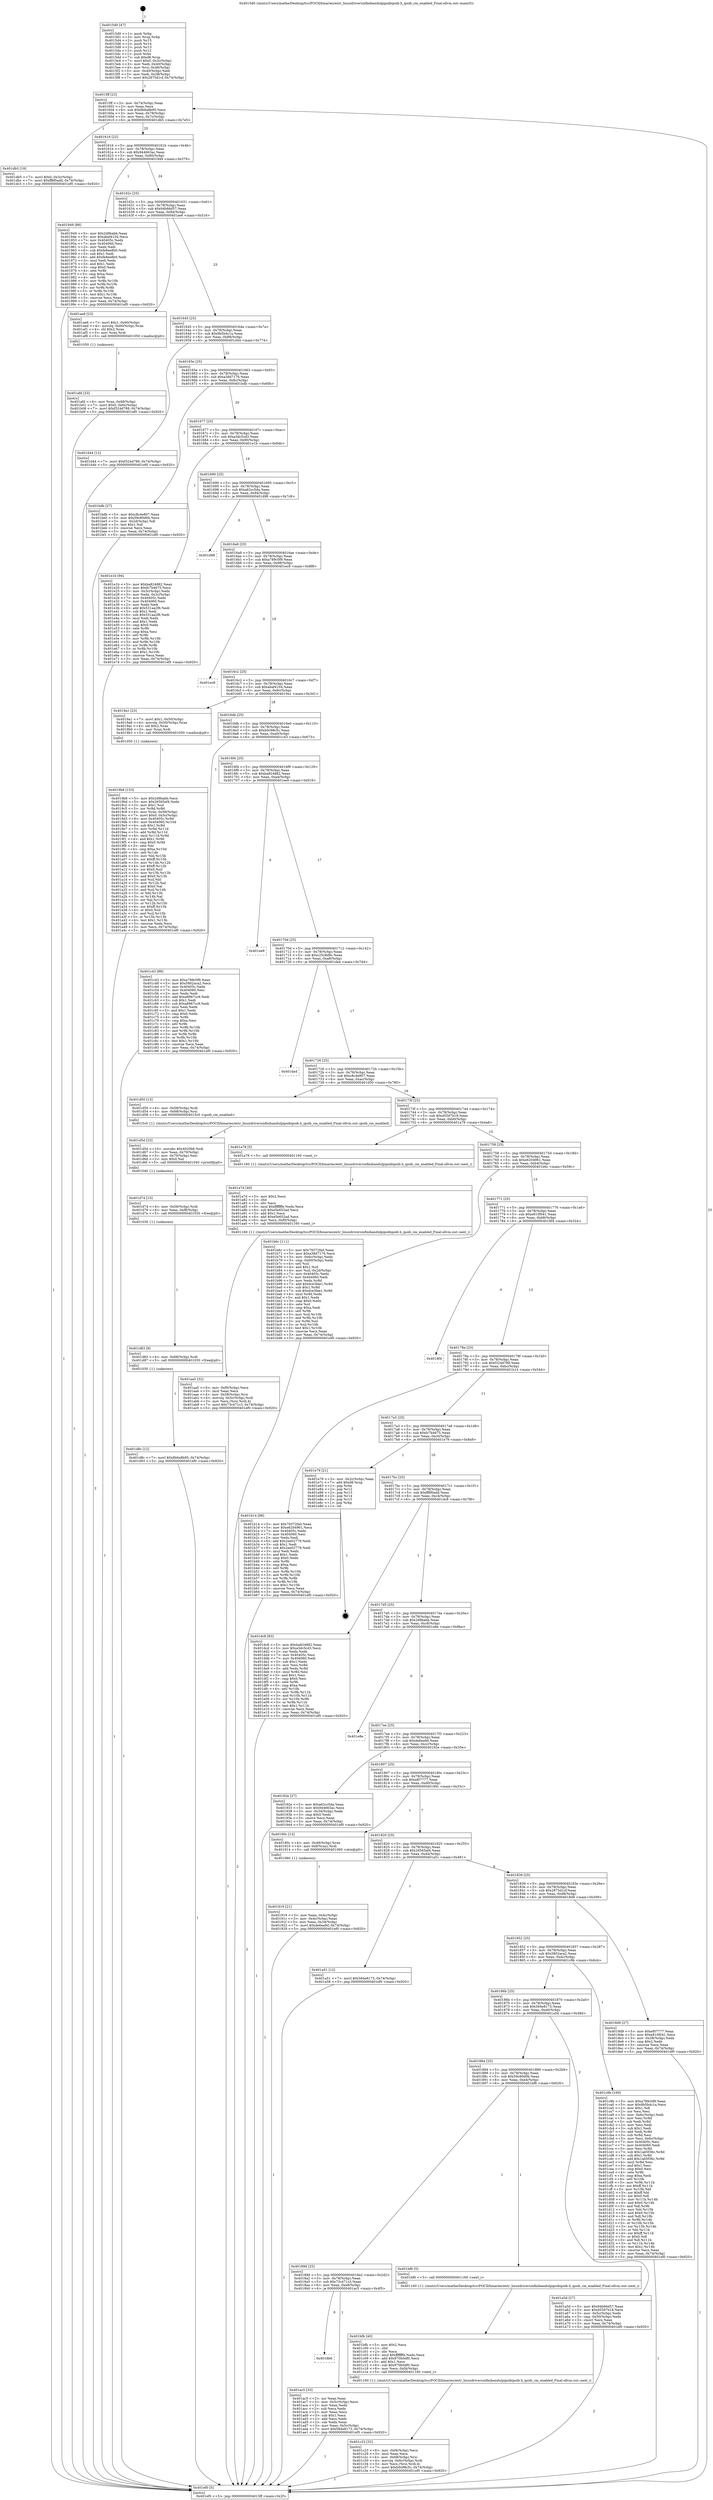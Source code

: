 digraph "0x4015d0" {
  label = "0x4015d0 (/mnt/c/Users/mathe/Desktop/tcc/POCII/binaries/extr_linuxdriversinfinibandulpipoibipoib.h_ipoib_cm_enabled_Final-ollvm.out::main(0))"
  labelloc = "t"
  node[shape=record]

  Entry [label="",width=0.3,height=0.3,shape=circle,fillcolor=black,style=filled]
  "0x4015ff" [label="{
     0x4015ff [23]\l
     | [instrs]\l
     &nbsp;&nbsp;0x4015ff \<+3\>: mov -0x74(%rbp),%eax\l
     &nbsp;&nbsp;0x401602 \<+2\>: mov %eax,%ecx\l
     &nbsp;&nbsp;0x401604 \<+6\>: sub $0x8b6a8b95,%ecx\l
     &nbsp;&nbsp;0x40160a \<+3\>: mov %eax,-0x78(%rbp)\l
     &nbsp;&nbsp;0x40160d \<+3\>: mov %ecx,-0x7c(%rbp)\l
     &nbsp;&nbsp;0x401610 \<+6\>: je 0000000000401db5 \<main+0x7e5\>\l
  }"]
  "0x401db5" [label="{
     0x401db5 [19]\l
     | [instrs]\l
     &nbsp;&nbsp;0x401db5 \<+7\>: movl $0x0,-0x3c(%rbp)\l
     &nbsp;&nbsp;0x401dbc \<+7\>: movl $0xff8f0add,-0x74(%rbp)\l
     &nbsp;&nbsp;0x401dc3 \<+5\>: jmp 0000000000401ef0 \<main+0x920\>\l
  }"]
  "0x401616" [label="{
     0x401616 [22]\l
     | [instrs]\l
     &nbsp;&nbsp;0x401616 \<+5\>: jmp 000000000040161b \<main+0x4b\>\l
     &nbsp;&nbsp;0x40161b \<+3\>: mov -0x78(%rbp),%eax\l
     &nbsp;&nbsp;0x40161e \<+5\>: sub $0x944663ac,%eax\l
     &nbsp;&nbsp;0x401623 \<+3\>: mov %eax,-0x80(%rbp)\l
     &nbsp;&nbsp;0x401626 \<+6\>: je 0000000000401949 \<main+0x379\>\l
  }"]
  Exit [label="",width=0.3,height=0.3,shape=circle,fillcolor=black,style=filled,peripheries=2]
  "0x401949" [label="{
     0x401949 [88]\l
     | [instrs]\l
     &nbsp;&nbsp;0x401949 \<+5\>: mov $0x2d9babb,%eax\l
     &nbsp;&nbsp;0x40194e \<+5\>: mov $0xabaf4104,%ecx\l
     &nbsp;&nbsp;0x401953 \<+7\>: mov 0x40405c,%edx\l
     &nbsp;&nbsp;0x40195a \<+7\>: mov 0x404060,%esi\l
     &nbsp;&nbsp;0x401961 \<+2\>: mov %edx,%edi\l
     &nbsp;&nbsp;0x401963 \<+6\>: sub $0xfe8ee8b0,%edi\l
     &nbsp;&nbsp;0x401969 \<+3\>: sub $0x1,%edi\l
     &nbsp;&nbsp;0x40196c \<+6\>: add $0xfe8ee8b0,%edi\l
     &nbsp;&nbsp;0x401972 \<+3\>: imul %edi,%edx\l
     &nbsp;&nbsp;0x401975 \<+3\>: and $0x1,%edx\l
     &nbsp;&nbsp;0x401978 \<+3\>: cmp $0x0,%edx\l
     &nbsp;&nbsp;0x40197b \<+4\>: sete %r8b\l
     &nbsp;&nbsp;0x40197f \<+3\>: cmp $0xa,%esi\l
     &nbsp;&nbsp;0x401982 \<+4\>: setl %r9b\l
     &nbsp;&nbsp;0x401986 \<+3\>: mov %r8b,%r10b\l
     &nbsp;&nbsp;0x401989 \<+3\>: and %r9b,%r10b\l
     &nbsp;&nbsp;0x40198c \<+3\>: xor %r9b,%r8b\l
     &nbsp;&nbsp;0x40198f \<+3\>: or %r8b,%r10b\l
     &nbsp;&nbsp;0x401992 \<+4\>: test $0x1,%r10b\l
     &nbsp;&nbsp;0x401996 \<+3\>: cmovne %ecx,%eax\l
     &nbsp;&nbsp;0x401999 \<+3\>: mov %eax,-0x74(%rbp)\l
     &nbsp;&nbsp;0x40199c \<+5\>: jmp 0000000000401ef0 \<main+0x920\>\l
  }"]
  "0x40162c" [label="{
     0x40162c [25]\l
     | [instrs]\l
     &nbsp;&nbsp;0x40162c \<+5\>: jmp 0000000000401631 \<main+0x61\>\l
     &nbsp;&nbsp;0x401631 \<+3\>: mov -0x78(%rbp),%eax\l
     &nbsp;&nbsp;0x401634 \<+5\>: sub $0x94b66d57,%eax\l
     &nbsp;&nbsp;0x401639 \<+6\>: mov %eax,-0x84(%rbp)\l
     &nbsp;&nbsp;0x40163f \<+6\>: je 0000000000401ae6 \<main+0x516\>\l
  }"]
  "0x401d8c" [label="{
     0x401d8c [12]\l
     | [instrs]\l
     &nbsp;&nbsp;0x401d8c \<+7\>: movl $0x8b6a8b95,-0x74(%rbp)\l
     &nbsp;&nbsp;0x401d93 \<+5\>: jmp 0000000000401ef0 \<main+0x920\>\l
  }"]
  "0x401ae6" [label="{
     0x401ae6 [23]\l
     | [instrs]\l
     &nbsp;&nbsp;0x401ae6 \<+7\>: movl $0x1,-0x60(%rbp)\l
     &nbsp;&nbsp;0x401aed \<+4\>: movslq -0x60(%rbp),%rax\l
     &nbsp;&nbsp;0x401af1 \<+4\>: shl $0x2,%rax\l
     &nbsp;&nbsp;0x401af5 \<+3\>: mov %rax,%rdi\l
     &nbsp;&nbsp;0x401af8 \<+5\>: call 0000000000401050 \<malloc@plt\>\l
     | [calls]\l
     &nbsp;&nbsp;0x401050 \{1\} (unknown)\l
  }"]
  "0x401645" [label="{
     0x401645 [25]\l
     | [instrs]\l
     &nbsp;&nbsp;0x401645 \<+5\>: jmp 000000000040164a \<main+0x7a\>\l
     &nbsp;&nbsp;0x40164a \<+3\>: mov -0x78(%rbp),%eax\l
     &nbsp;&nbsp;0x40164d \<+5\>: sub $0x9b5b4c1a,%eax\l
     &nbsp;&nbsp;0x401652 \<+6\>: mov %eax,-0x88(%rbp)\l
     &nbsp;&nbsp;0x401658 \<+6\>: je 0000000000401d44 \<main+0x774\>\l
  }"]
  "0x401d83" [label="{
     0x401d83 [9]\l
     | [instrs]\l
     &nbsp;&nbsp;0x401d83 \<+4\>: mov -0x68(%rbp),%rdi\l
     &nbsp;&nbsp;0x401d87 \<+5\>: call 0000000000401030 \<free@plt\>\l
     | [calls]\l
     &nbsp;&nbsp;0x401030 \{1\} (unknown)\l
  }"]
  "0x401d44" [label="{
     0x401d44 [12]\l
     | [instrs]\l
     &nbsp;&nbsp;0x401d44 \<+7\>: movl $0xf324d788,-0x74(%rbp)\l
     &nbsp;&nbsp;0x401d4b \<+5\>: jmp 0000000000401ef0 \<main+0x920\>\l
  }"]
  "0x40165e" [label="{
     0x40165e [25]\l
     | [instrs]\l
     &nbsp;&nbsp;0x40165e \<+5\>: jmp 0000000000401663 \<main+0x93\>\l
     &nbsp;&nbsp;0x401663 \<+3\>: mov -0x78(%rbp),%eax\l
     &nbsp;&nbsp;0x401666 \<+5\>: sub $0xa38d7176,%eax\l
     &nbsp;&nbsp;0x40166b \<+6\>: mov %eax,-0x8c(%rbp)\l
     &nbsp;&nbsp;0x401671 \<+6\>: je 0000000000401bdb \<main+0x60b\>\l
  }"]
  "0x401d74" [label="{
     0x401d74 [15]\l
     | [instrs]\l
     &nbsp;&nbsp;0x401d74 \<+4\>: mov -0x58(%rbp),%rdi\l
     &nbsp;&nbsp;0x401d78 \<+6\>: mov %eax,-0xf8(%rbp)\l
     &nbsp;&nbsp;0x401d7e \<+5\>: call 0000000000401030 \<free@plt\>\l
     | [calls]\l
     &nbsp;&nbsp;0x401030 \{1\} (unknown)\l
  }"]
  "0x401bdb" [label="{
     0x401bdb [27]\l
     | [instrs]\l
     &nbsp;&nbsp;0x401bdb \<+5\>: mov $0xc8c4e807,%eax\l
     &nbsp;&nbsp;0x401be0 \<+5\>: mov $0x59c80d0b,%ecx\l
     &nbsp;&nbsp;0x401be5 \<+3\>: mov -0x2d(%rbp),%dl\l
     &nbsp;&nbsp;0x401be8 \<+3\>: test $0x1,%dl\l
     &nbsp;&nbsp;0x401beb \<+3\>: cmovne %ecx,%eax\l
     &nbsp;&nbsp;0x401bee \<+3\>: mov %eax,-0x74(%rbp)\l
     &nbsp;&nbsp;0x401bf1 \<+5\>: jmp 0000000000401ef0 \<main+0x920\>\l
  }"]
  "0x401677" [label="{
     0x401677 [25]\l
     | [instrs]\l
     &nbsp;&nbsp;0x401677 \<+5\>: jmp 000000000040167c \<main+0xac\>\l
     &nbsp;&nbsp;0x40167c \<+3\>: mov -0x78(%rbp),%eax\l
     &nbsp;&nbsp;0x40167f \<+5\>: sub $0xa3dc5cd3,%eax\l
     &nbsp;&nbsp;0x401684 \<+6\>: mov %eax,-0x90(%rbp)\l
     &nbsp;&nbsp;0x40168a \<+6\>: je 0000000000401e1b \<main+0x84b\>\l
  }"]
  "0x401d5d" [label="{
     0x401d5d [23]\l
     | [instrs]\l
     &nbsp;&nbsp;0x401d5d \<+10\>: movabs $0x4020b6,%rdi\l
     &nbsp;&nbsp;0x401d67 \<+3\>: mov %eax,-0x70(%rbp)\l
     &nbsp;&nbsp;0x401d6a \<+3\>: mov -0x70(%rbp),%esi\l
     &nbsp;&nbsp;0x401d6d \<+2\>: mov $0x0,%al\l
     &nbsp;&nbsp;0x401d6f \<+5\>: call 0000000000401040 \<printf@plt\>\l
     | [calls]\l
     &nbsp;&nbsp;0x401040 \{1\} (unknown)\l
  }"]
  "0x401e1b" [label="{
     0x401e1b [94]\l
     | [instrs]\l
     &nbsp;&nbsp;0x401e1b \<+5\>: mov $0xba824882,%eax\l
     &nbsp;&nbsp;0x401e20 \<+5\>: mov $0xfc7b4675,%ecx\l
     &nbsp;&nbsp;0x401e25 \<+3\>: mov -0x3c(%rbp),%edx\l
     &nbsp;&nbsp;0x401e28 \<+3\>: mov %edx,-0x2c(%rbp)\l
     &nbsp;&nbsp;0x401e2b \<+7\>: mov 0x40405c,%edx\l
     &nbsp;&nbsp;0x401e32 \<+7\>: mov 0x404060,%esi\l
     &nbsp;&nbsp;0x401e39 \<+2\>: mov %edx,%edi\l
     &nbsp;&nbsp;0x401e3b \<+6\>: add $0x531aa2f6,%edi\l
     &nbsp;&nbsp;0x401e41 \<+3\>: sub $0x1,%edi\l
     &nbsp;&nbsp;0x401e44 \<+6\>: sub $0x531aa2f6,%edi\l
     &nbsp;&nbsp;0x401e4a \<+3\>: imul %edi,%edx\l
     &nbsp;&nbsp;0x401e4d \<+3\>: and $0x1,%edx\l
     &nbsp;&nbsp;0x401e50 \<+3\>: cmp $0x0,%edx\l
     &nbsp;&nbsp;0x401e53 \<+4\>: sete %r8b\l
     &nbsp;&nbsp;0x401e57 \<+3\>: cmp $0xa,%esi\l
     &nbsp;&nbsp;0x401e5a \<+4\>: setl %r9b\l
     &nbsp;&nbsp;0x401e5e \<+3\>: mov %r8b,%r10b\l
     &nbsp;&nbsp;0x401e61 \<+3\>: and %r9b,%r10b\l
     &nbsp;&nbsp;0x401e64 \<+3\>: xor %r9b,%r8b\l
     &nbsp;&nbsp;0x401e67 \<+3\>: or %r8b,%r10b\l
     &nbsp;&nbsp;0x401e6a \<+4\>: test $0x1,%r10b\l
     &nbsp;&nbsp;0x401e6e \<+3\>: cmovne %ecx,%eax\l
     &nbsp;&nbsp;0x401e71 \<+3\>: mov %eax,-0x74(%rbp)\l
     &nbsp;&nbsp;0x401e74 \<+5\>: jmp 0000000000401ef0 \<main+0x920\>\l
  }"]
  "0x401690" [label="{
     0x401690 [25]\l
     | [instrs]\l
     &nbsp;&nbsp;0x401690 \<+5\>: jmp 0000000000401695 \<main+0xc5\>\l
     &nbsp;&nbsp;0x401695 \<+3\>: mov -0x78(%rbp),%eax\l
     &nbsp;&nbsp;0x401698 \<+5\>: sub $0xa62cc5da,%eax\l
     &nbsp;&nbsp;0x40169d \<+6\>: mov %eax,-0x94(%rbp)\l
     &nbsp;&nbsp;0x4016a3 \<+6\>: je 0000000000401d98 \<main+0x7c8\>\l
  }"]
  "0x401c23" [label="{
     0x401c23 [32]\l
     | [instrs]\l
     &nbsp;&nbsp;0x401c23 \<+6\>: mov -0xf4(%rbp),%ecx\l
     &nbsp;&nbsp;0x401c29 \<+3\>: imul %eax,%ecx\l
     &nbsp;&nbsp;0x401c2c \<+4\>: mov -0x68(%rbp),%rsi\l
     &nbsp;&nbsp;0x401c30 \<+4\>: movslq -0x6c(%rbp),%rdi\l
     &nbsp;&nbsp;0x401c34 \<+3\>: mov %ecx,(%rsi,%rdi,4)\l
     &nbsp;&nbsp;0x401c37 \<+7\>: movl $0xb0c98c5c,-0x74(%rbp)\l
     &nbsp;&nbsp;0x401c3e \<+5\>: jmp 0000000000401ef0 \<main+0x920\>\l
  }"]
  "0x401d98" [label="{
     0x401d98\l
  }", style=dashed]
  "0x4016a9" [label="{
     0x4016a9 [25]\l
     | [instrs]\l
     &nbsp;&nbsp;0x4016a9 \<+5\>: jmp 00000000004016ae \<main+0xde\>\l
     &nbsp;&nbsp;0x4016ae \<+3\>: mov -0x78(%rbp),%eax\l
     &nbsp;&nbsp;0x4016b1 \<+5\>: sub $0xa789c0f9,%eax\l
     &nbsp;&nbsp;0x4016b6 \<+6\>: mov %eax,-0x98(%rbp)\l
     &nbsp;&nbsp;0x4016bc \<+6\>: je 0000000000401ec8 \<main+0x8f8\>\l
  }"]
  "0x401bfb" [label="{
     0x401bfb [40]\l
     | [instrs]\l
     &nbsp;&nbsp;0x401bfb \<+5\>: mov $0x2,%ecx\l
     &nbsp;&nbsp;0x401c00 \<+1\>: cltd\l
     &nbsp;&nbsp;0x401c01 \<+2\>: idiv %ecx\l
     &nbsp;&nbsp;0x401c03 \<+6\>: imul $0xfffffffe,%edx,%ecx\l
     &nbsp;&nbsp;0x401c09 \<+6\>: add $0x970b0df0,%ecx\l
     &nbsp;&nbsp;0x401c0f \<+3\>: add $0x1,%ecx\l
     &nbsp;&nbsp;0x401c12 \<+6\>: sub $0x970b0df0,%ecx\l
     &nbsp;&nbsp;0x401c18 \<+6\>: mov %ecx,-0xf4(%rbp)\l
     &nbsp;&nbsp;0x401c1e \<+5\>: call 0000000000401160 \<next_i\>\l
     | [calls]\l
     &nbsp;&nbsp;0x401160 \{1\} (/mnt/c/Users/mathe/Desktop/tcc/POCII/binaries/extr_linuxdriversinfinibandulpipoibipoib.h_ipoib_cm_enabled_Final-ollvm.out::next_i)\l
  }"]
  "0x401ec8" [label="{
     0x401ec8\l
  }", style=dashed]
  "0x4016c2" [label="{
     0x4016c2 [25]\l
     | [instrs]\l
     &nbsp;&nbsp;0x4016c2 \<+5\>: jmp 00000000004016c7 \<main+0xf7\>\l
     &nbsp;&nbsp;0x4016c7 \<+3\>: mov -0x78(%rbp),%eax\l
     &nbsp;&nbsp;0x4016ca \<+5\>: sub $0xabaf4104,%eax\l
     &nbsp;&nbsp;0x4016cf \<+6\>: mov %eax,-0x9c(%rbp)\l
     &nbsp;&nbsp;0x4016d5 \<+6\>: je 00000000004019a1 \<main+0x3d1\>\l
  }"]
  "0x401afd" [label="{
     0x401afd [23]\l
     | [instrs]\l
     &nbsp;&nbsp;0x401afd \<+4\>: mov %rax,-0x68(%rbp)\l
     &nbsp;&nbsp;0x401b01 \<+7\>: movl $0x0,-0x6c(%rbp)\l
     &nbsp;&nbsp;0x401b08 \<+7\>: movl $0xf324d788,-0x74(%rbp)\l
     &nbsp;&nbsp;0x401b0f \<+5\>: jmp 0000000000401ef0 \<main+0x920\>\l
  }"]
  "0x4019a1" [label="{
     0x4019a1 [23]\l
     | [instrs]\l
     &nbsp;&nbsp;0x4019a1 \<+7\>: movl $0x1,-0x50(%rbp)\l
     &nbsp;&nbsp;0x4019a8 \<+4\>: movslq -0x50(%rbp),%rax\l
     &nbsp;&nbsp;0x4019ac \<+4\>: shl $0x2,%rax\l
     &nbsp;&nbsp;0x4019b0 \<+3\>: mov %rax,%rdi\l
     &nbsp;&nbsp;0x4019b3 \<+5\>: call 0000000000401050 \<malloc@plt\>\l
     | [calls]\l
     &nbsp;&nbsp;0x401050 \{1\} (unknown)\l
  }"]
  "0x4016db" [label="{
     0x4016db [25]\l
     | [instrs]\l
     &nbsp;&nbsp;0x4016db \<+5\>: jmp 00000000004016e0 \<main+0x110\>\l
     &nbsp;&nbsp;0x4016e0 \<+3\>: mov -0x78(%rbp),%eax\l
     &nbsp;&nbsp;0x4016e3 \<+5\>: sub $0xb0c98c5c,%eax\l
     &nbsp;&nbsp;0x4016e8 \<+6\>: mov %eax,-0xa0(%rbp)\l
     &nbsp;&nbsp;0x4016ee \<+6\>: je 0000000000401c43 \<main+0x673\>\l
  }"]
  "0x4018b6" [label="{
     0x4018b6\l
  }", style=dashed]
  "0x401c43" [label="{
     0x401c43 [88]\l
     | [instrs]\l
     &nbsp;&nbsp;0x401c43 \<+5\>: mov $0xa789c0f9,%eax\l
     &nbsp;&nbsp;0x401c48 \<+5\>: mov $0x5802aca2,%ecx\l
     &nbsp;&nbsp;0x401c4d \<+7\>: mov 0x40405c,%edx\l
     &nbsp;&nbsp;0x401c54 \<+7\>: mov 0x404060,%esi\l
     &nbsp;&nbsp;0x401c5b \<+2\>: mov %edx,%edi\l
     &nbsp;&nbsp;0x401c5d \<+6\>: add $0xa8967cc9,%edi\l
     &nbsp;&nbsp;0x401c63 \<+3\>: sub $0x1,%edi\l
     &nbsp;&nbsp;0x401c66 \<+6\>: sub $0xa8967cc9,%edi\l
     &nbsp;&nbsp;0x401c6c \<+3\>: imul %edi,%edx\l
     &nbsp;&nbsp;0x401c6f \<+3\>: and $0x1,%edx\l
     &nbsp;&nbsp;0x401c72 \<+3\>: cmp $0x0,%edx\l
     &nbsp;&nbsp;0x401c75 \<+4\>: sete %r8b\l
     &nbsp;&nbsp;0x401c79 \<+3\>: cmp $0xa,%esi\l
     &nbsp;&nbsp;0x401c7c \<+4\>: setl %r9b\l
     &nbsp;&nbsp;0x401c80 \<+3\>: mov %r8b,%r10b\l
     &nbsp;&nbsp;0x401c83 \<+3\>: and %r9b,%r10b\l
     &nbsp;&nbsp;0x401c86 \<+3\>: xor %r9b,%r8b\l
     &nbsp;&nbsp;0x401c89 \<+3\>: or %r8b,%r10b\l
     &nbsp;&nbsp;0x401c8c \<+4\>: test $0x1,%r10b\l
     &nbsp;&nbsp;0x401c90 \<+3\>: cmovne %ecx,%eax\l
     &nbsp;&nbsp;0x401c93 \<+3\>: mov %eax,-0x74(%rbp)\l
     &nbsp;&nbsp;0x401c96 \<+5\>: jmp 0000000000401ef0 \<main+0x920\>\l
  }"]
  "0x4016f4" [label="{
     0x4016f4 [25]\l
     | [instrs]\l
     &nbsp;&nbsp;0x4016f4 \<+5\>: jmp 00000000004016f9 \<main+0x129\>\l
     &nbsp;&nbsp;0x4016f9 \<+3\>: mov -0x78(%rbp),%eax\l
     &nbsp;&nbsp;0x4016fc \<+5\>: sub $0xba824882,%eax\l
     &nbsp;&nbsp;0x401701 \<+6\>: mov %eax,-0xa4(%rbp)\l
     &nbsp;&nbsp;0x401707 \<+6\>: je 0000000000401ee9 \<main+0x919\>\l
  }"]
  "0x401ac5" [label="{
     0x401ac5 [33]\l
     | [instrs]\l
     &nbsp;&nbsp;0x401ac5 \<+2\>: xor %eax,%eax\l
     &nbsp;&nbsp;0x401ac7 \<+3\>: mov -0x5c(%rbp),%ecx\l
     &nbsp;&nbsp;0x401aca \<+2\>: mov %eax,%edx\l
     &nbsp;&nbsp;0x401acc \<+2\>: sub %ecx,%edx\l
     &nbsp;&nbsp;0x401ace \<+2\>: mov %eax,%ecx\l
     &nbsp;&nbsp;0x401ad0 \<+3\>: sub $0x1,%ecx\l
     &nbsp;&nbsp;0x401ad3 \<+2\>: add %ecx,%edx\l
     &nbsp;&nbsp;0x401ad5 \<+2\>: sub %edx,%eax\l
     &nbsp;&nbsp;0x401ad7 \<+3\>: mov %eax,-0x5c(%rbp)\l
     &nbsp;&nbsp;0x401ada \<+7\>: movl $0x584e8173,-0x74(%rbp)\l
     &nbsp;&nbsp;0x401ae1 \<+5\>: jmp 0000000000401ef0 \<main+0x920\>\l
  }"]
  "0x401ee9" [label="{
     0x401ee9\l
  }", style=dashed]
  "0x40170d" [label="{
     0x40170d [25]\l
     | [instrs]\l
     &nbsp;&nbsp;0x40170d \<+5\>: jmp 0000000000401712 \<main+0x142\>\l
     &nbsp;&nbsp;0x401712 \<+3\>: mov -0x78(%rbp),%eax\l
     &nbsp;&nbsp;0x401715 \<+5\>: sub $0xc25c8d9c,%eax\l
     &nbsp;&nbsp;0x40171a \<+6\>: mov %eax,-0xa8(%rbp)\l
     &nbsp;&nbsp;0x401720 \<+6\>: je 0000000000401da4 \<main+0x7d4\>\l
  }"]
  "0x40189d" [label="{
     0x40189d [25]\l
     | [instrs]\l
     &nbsp;&nbsp;0x40189d \<+5\>: jmp 00000000004018a2 \<main+0x2d2\>\l
     &nbsp;&nbsp;0x4018a2 \<+3\>: mov -0x78(%rbp),%eax\l
     &nbsp;&nbsp;0x4018a5 \<+5\>: sub $0x73c471c3,%eax\l
     &nbsp;&nbsp;0x4018aa \<+6\>: mov %eax,-0xe8(%rbp)\l
     &nbsp;&nbsp;0x4018b0 \<+6\>: je 0000000000401ac5 \<main+0x4f5\>\l
  }"]
  "0x401da4" [label="{
     0x401da4\l
  }", style=dashed]
  "0x401726" [label="{
     0x401726 [25]\l
     | [instrs]\l
     &nbsp;&nbsp;0x401726 \<+5\>: jmp 000000000040172b \<main+0x15b\>\l
     &nbsp;&nbsp;0x40172b \<+3\>: mov -0x78(%rbp),%eax\l
     &nbsp;&nbsp;0x40172e \<+5\>: sub $0xc8c4e807,%eax\l
     &nbsp;&nbsp;0x401733 \<+6\>: mov %eax,-0xac(%rbp)\l
     &nbsp;&nbsp;0x401739 \<+6\>: je 0000000000401d50 \<main+0x780\>\l
  }"]
  "0x401bf6" [label="{
     0x401bf6 [5]\l
     | [instrs]\l
     &nbsp;&nbsp;0x401bf6 \<+5\>: call 0000000000401160 \<next_i\>\l
     | [calls]\l
     &nbsp;&nbsp;0x401160 \{1\} (/mnt/c/Users/mathe/Desktop/tcc/POCII/binaries/extr_linuxdriversinfinibandulpipoibipoib.h_ipoib_cm_enabled_Final-ollvm.out::next_i)\l
  }"]
  "0x401d50" [label="{
     0x401d50 [13]\l
     | [instrs]\l
     &nbsp;&nbsp;0x401d50 \<+4\>: mov -0x58(%rbp),%rdi\l
     &nbsp;&nbsp;0x401d54 \<+4\>: mov -0x68(%rbp),%rsi\l
     &nbsp;&nbsp;0x401d58 \<+5\>: call 00000000004015c0 \<ipoib_cm_enabled\>\l
     | [calls]\l
     &nbsp;&nbsp;0x4015c0 \{1\} (/mnt/c/Users/mathe/Desktop/tcc/POCII/binaries/extr_linuxdriversinfinibandulpipoibipoib.h_ipoib_cm_enabled_Final-ollvm.out::ipoib_cm_enabled)\l
  }"]
  "0x40173f" [label="{
     0x40173f [25]\l
     | [instrs]\l
     &nbsp;&nbsp;0x40173f \<+5\>: jmp 0000000000401744 \<main+0x174\>\l
     &nbsp;&nbsp;0x401744 \<+3\>: mov -0x78(%rbp),%eax\l
     &nbsp;&nbsp;0x401747 \<+5\>: sub $0xd5597b18,%eax\l
     &nbsp;&nbsp;0x40174c \<+6\>: mov %eax,-0xb0(%rbp)\l
     &nbsp;&nbsp;0x401752 \<+6\>: je 0000000000401a78 \<main+0x4a8\>\l
  }"]
  "0x401aa5" [label="{
     0x401aa5 [32]\l
     | [instrs]\l
     &nbsp;&nbsp;0x401aa5 \<+6\>: mov -0xf0(%rbp),%ecx\l
     &nbsp;&nbsp;0x401aab \<+3\>: imul %eax,%ecx\l
     &nbsp;&nbsp;0x401aae \<+4\>: mov -0x58(%rbp),%rsi\l
     &nbsp;&nbsp;0x401ab2 \<+4\>: movslq -0x5c(%rbp),%rdi\l
     &nbsp;&nbsp;0x401ab6 \<+3\>: mov %ecx,(%rsi,%rdi,4)\l
     &nbsp;&nbsp;0x401ab9 \<+7\>: movl $0x73c471c3,-0x74(%rbp)\l
     &nbsp;&nbsp;0x401ac0 \<+5\>: jmp 0000000000401ef0 \<main+0x920\>\l
  }"]
  "0x401a78" [label="{
     0x401a78 [5]\l
     | [instrs]\l
     &nbsp;&nbsp;0x401a78 \<+5\>: call 0000000000401160 \<next_i\>\l
     | [calls]\l
     &nbsp;&nbsp;0x401160 \{1\} (/mnt/c/Users/mathe/Desktop/tcc/POCII/binaries/extr_linuxdriversinfinibandulpipoibipoib.h_ipoib_cm_enabled_Final-ollvm.out::next_i)\l
  }"]
  "0x401758" [label="{
     0x401758 [25]\l
     | [instrs]\l
     &nbsp;&nbsp;0x401758 \<+5\>: jmp 000000000040175d \<main+0x18d\>\l
     &nbsp;&nbsp;0x40175d \<+3\>: mov -0x78(%rbp),%eax\l
     &nbsp;&nbsp;0x401760 \<+5\>: sub $0xe6204961,%eax\l
     &nbsp;&nbsp;0x401765 \<+6\>: mov %eax,-0xb4(%rbp)\l
     &nbsp;&nbsp;0x40176b \<+6\>: je 0000000000401b6c \<main+0x59c\>\l
  }"]
  "0x401a7d" [label="{
     0x401a7d [40]\l
     | [instrs]\l
     &nbsp;&nbsp;0x401a7d \<+5\>: mov $0x2,%ecx\l
     &nbsp;&nbsp;0x401a82 \<+1\>: cltd\l
     &nbsp;&nbsp;0x401a83 \<+2\>: idiv %ecx\l
     &nbsp;&nbsp;0x401a85 \<+6\>: imul $0xfffffffe,%edx,%ecx\l
     &nbsp;&nbsp;0x401a8b \<+6\>: sub $0xe5e652ad,%ecx\l
     &nbsp;&nbsp;0x401a91 \<+3\>: add $0x1,%ecx\l
     &nbsp;&nbsp;0x401a94 \<+6\>: add $0xe5e652ad,%ecx\l
     &nbsp;&nbsp;0x401a9a \<+6\>: mov %ecx,-0xf0(%rbp)\l
     &nbsp;&nbsp;0x401aa0 \<+5\>: call 0000000000401160 \<next_i\>\l
     | [calls]\l
     &nbsp;&nbsp;0x401160 \{1\} (/mnt/c/Users/mathe/Desktop/tcc/POCII/binaries/extr_linuxdriversinfinibandulpipoibipoib.h_ipoib_cm_enabled_Final-ollvm.out::next_i)\l
  }"]
  "0x401b6c" [label="{
     0x401b6c [111]\l
     | [instrs]\l
     &nbsp;&nbsp;0x401b6c \<+5\>: mov $0x79372fa0,%eax\l
     &nbsp;&nbsp;0x401b71 \<+5\>: mov $0xa38d7176,%ecx\l
     &nbsp;&nbsp;0x401b76 \<+3\>: mov -0x6c(%rbp),%edx\l
     &nbsp;&nbsp;0x401b79 \<+3\>: cmp -0x60(%rbp),%edx\l
     &nbsp;&nbsp;0x401b7c \<+4\>: setl %sil\l
     &nbsp;&nbsp;0x401b80 \<+4\>: and $0x1,%sil\l
     &nbsp;&nbsp;0x401b84 \<+4\>: mov %sil,-0x2d(%rbp)\l
     &nbsp;&nbsp;0x401b88 \<+7\>: mov 0x40405c,%edx\l
     &nbsp;&nbsp;0x401b8f \<+7\>: mov 0x404060,%edi\l
     &nbsp;&nbsp;0x401b96 \<+3\>: mov %edx,%r8d\l
     &nbsp;&nbsp;0x401b99 \<+7\>: add $0xdce3fae1,%r8d\l
     &nbsp;&nbsp;0x401ba0 \<+4\>: sub $0x1,%r8d\l
     &nbsp;&nbsp;0x401ba4 \<+7\>: sub $0xdce3fae1,%r8d\l
     &nbsp;&nbsp;0x401bab \<+4\>: imul %r8d,%edx\l
     &nbsp;&nbsp;0x401baf \<+3\>: and $0x1,%edx\l
     &nbsp;&nbsp;0x401bb2 \<+3\>: cmp $0x0,%edx\l
     &nbsp;&nbsp;0x401bb5 \<+4\>: sete %sil\l
     &nbsp;&nbsp;0x401bb9 \<+3\>: cmp $0xa,%edi\l
     &nbsp;&nbsp;0x401bbc \<+4\>: setl %r9b\l
     &nbsp;&nbsp;0x401bc0 \<+3\>: mov %sil,%r10b\l
     &nbsp;&nbsp;0x401bc3 \<+3\>: and %r9b,%r10b\l
     &nbsp;&nbsp;0x401bc6 \<+3\>: xor %r9b,%sil\l
     &nbsp;&nbsp;0x401bc9 \<+3\>: or %sil,%r10b\l
     &nbsp;&nbsp;0x401bcc \<+4\>: test $0x1,%r10b\l
     &nbsp;&nbsp;0x401bd0 \<+3\>: cmovne %ecx,%eax\l
     &nbsp;&nbsp;0x401bd3 \<+3\>: mov %eax,-0x74(%rbp)\l
     &nbsp;&nbsp;0x401bd6 \<+5\>: jmp 0000000000401ef0 \<main+0x920\>\l
  }"]
  "0x401771" [label="{
     0x401771 [25]\l
     | [instrs]\l
     &nbsp;&nbsp;0x401771 \<+5\>: jmp 0000000000401776 \<main+0x1a6\>\l
     &nbsp;&nbsp;0x401776 \<+3\>: mov -0x78(%rbp),%eax\l
     &nbsp;&nbsp;0x401779 \<+5\>: sub $0xe810f041,%eax\l
     &nbsp;&nbsp;0x40177e \<+6\>: mov %eax,-0xb8(%rbp)\l
     &nbsp;&nbsp;0x401784 \<+6\>: je 00000000004018f4 \<main+0x324\>\l
  }"]
  "0x401884" [label="{
     0x401884 [25]\l
     | [instrs]\l
     &nbsp;&nbsp;0x401884 \<+5\>: jmp 0000000000401889 \<main+0x2b9\>\l
     &nbsp;&nbsp;0x401889 \<+3\>: mov -0x78(%rbp),%eax\l
     &nbsp;&nbsp;0x40188c \<+5\>: sub $0x59c80d0b,%eax\l
     &nbsp;&nbsp;0x401891 \<+6\>: mov %eax,-0xe4(%rbp)\l
     &nbsp;&nbsp;0x401897 \<+6\>: je 0000000000401bf6 \<main+0x626\>\l
  }"]
  "0x4018f4" [label="{
     0x4018f4\l
  }", style=dashed]
  "0x40178a" [label="{
     0x40178a [25]\l
     | [instrs]\l
     &nbsp;&nbsp;0x40178a \<+5\>: jmp 000000000040178f \<main+0x1bf\>\l
     &nbsp;&nbsp;0x40178f \<+3\>: mov -0x78(%rbp),%eax\l
     &nbsp;&nbsp;0x401792 \<+5\>: sub $0xf324d788,%eax\l
     &nbsp;&nbsp;0x401797 \<+6\>: mov %eax,-0xbc(%rbp)\l
     &nbsp;&nbsp;0x40179d \<+6\>: je 0000000000401b14 \<main+0x544\>\l
  }"]
  "0x401a5d" [label="{
     0x401a5d [27]\l
     | [instrs]\l
     &nbsp;&nbsp;0x401a5d \<+5\>: mov $0x94b66d57,%eax\l
     &nbsp;&nbsp;0x401a62 \<+5\>: mov $0xd5597b18,%ecx\l
     &nbsp;&nbsp;0x401a67 \<+3\>: mov -0x5c(%rbp),%edx\l
     &nbsp;&nbsp;0x401a6a \<+3\>: cmp -0x50(%rbp),%edx\l
     &nbsp;&nbsp;0x401a6d \<+3\>: cmovl %ecx,%eax\l
     &nbsp;&nbsp;0x401a70 \<+3\>: mov %eax,-0x74(%rbp)\l
     &nbsp;&nbsp;0x401a73 \<+5\>: jmp 0000000000401ef0 \<main+0x920\>\l
  }"]
  "0x401b14" [label="{
     0x401b14 [88]\l
     | [instrs]\l
     &nbsp;&nbsp;0x401b14 \<+5\>: mov $0x79372fa0,%eax\l
     &nbsp;&nbsp;0x401b19 \<+5\>: mov $0xe6204961,%ecx\l
     &nbsp;&nbsp;0x401b1e \<+7\>: mov 0x40405c,%edx\l
     &nbsp;&nbsp;0x401b25 \<+7\>: mov 0x404060,%esi\l
     &nbsp;&nbsp;0x401b2c \<+2\>: mov %edx,%edi\l
     &nbsp;&nbsp;0x401b2e \<+6\>: add $0x2ee02779,%edi\l
     &nbsp;&nbsp;0x401b34 \<+3\>: sub $0x1,%edi\l
     &nbsp;&nbsp;0x401b37 \<+6\>: sub $0x2ee02779,%edi\l
     &nbsp;&nbsp;0x401b3d \<+3\>: imul %edi,%edx\l
     &nbsp;&nbsp;0x401b40 \<+3\>: and $0x1,%edx\l
     &nbsp;&nbsp;0x401b43 \<+3\>: cmp $0x0,%edx\l
     &nbsp;&nbsp;0x401b46 \<+4\>: sete %r8b\l
     &nbsp;&nbsp;0x401b4a \<+3\>: cmp $0xa,%esi\l
     &nbsp;&nbsp;0x401b4d \<+4\>: setl %r9b\l
     &nbsp;&nbsp;0x401b51 \<+3\>: mov %r8b,%r10b\l
     &nbsp;&nbsp;0x401b54 \<+3\>: and %r9b,%r10b\l
     &nbsp;&nbsp;0x401b57 \<+3\>: xor %r9b,%r8b\l
     &nbsp;&nbsp;0x401b5a \<+3\>: or %r8b,%r10b\l
     &nbsp;&nbsp;0x401b5d \<+4\>: test $0x1,%r10b\l
     &nbsp;&nbsp;0x401b61 \<+3\>: cmovne %ecx,%eax\l
     &nbsp;&nbsp;0x401b64 \<+3\>: mov %eax,-0x74(%rbp)\l
     &nbsp;&nbsp;0x401b67 \<+5\>: jmp 0000000000401ef0 \<main+0x920\>\l
  }"]
  "0x4017a3" [label="{
     0x4017a3 [25]\l
     | [instrs]\l
     &nbsp;&nbsp;0x4017a3 \<+5\>: jmp 00000000004017a8 \<main+0x1d8\>\l
     &nbsp;&nbsp;0x4017a8 \<+3\>: mov -0x78(%rbp),%eax\l
     &nbsp;&nbsp;0x4017ab \<+5\>: sub $0xfc7b4675,%eax\l
     &nbsp;&nbsp;0x4017b0 \<+6\>: mov %eax,-0xc0(%rbp)\l
     &nbsp;&nbsp;0x4017b6 \<+6\>: je 0000000000401e79 \<main+0x8a9\>\l
  }"]
  "0x40186b" [label="{
     0x40186b [25]\l
     | [instrs]\l
     &nbsp;&nbsp;0x40186b \<+5\>: jmp 0000000000401870 \<main+0x2a0\>\l
     &nbsp;&nbsp;0x401870 \<+3\>: mov -0x78(%rbp),%eax\l
     &nbsp;&nbsp;0x401873 \<+5\>: sub $0x584e8173,%eax\l
     &nbsp;&nbsp;0x401878 \<+6\>: mov %eax,-0xe0(%rbp)\l
     &nbsp;&nbsp;0x40187e \<+6\>: je 0000000000401a5d \<main+0x48d\>\l
  }"]
  "0x401e79" [label="{
     0x401e79 [21]\l
     | [instrs]\l
     &nbsp;&nbsp;0x401e79 \<+3\>: mov -0x2c(%rbp),%eax\l
     &nbsp;&nbsp;0x401e7c \<+7\>: add $0xd8,%rsp\l
     &nbsp;&nbsp;0x401e83 \<+1\>: pop %rbx\l
     &nbsp;&nbsp;0x401e84 \<+2\>: pop %r12\l
     &nbsp;&nbsp;0x401e86 \<+2\>: pop %r13\l
     &nbsp;&nbsp;0x401e88 \<+2\>: pop %r14\l
     &nbsp;&nbsp;0x401e8a \<+2\>: pop %r15\l
     &nbsp;&nbsp;0x401e8c \<+1\>: pop %rbp\l
     &nbsp;&nbsp;0x401e8d \<+1\>: ret\l
  }"]
  "0x4017bc" [label="{
     0x4017bc [25]\l
     | [instrs]\l
     &nbsp;&nbsp;0x4017bc \<+5\>: jmp 00000000004017c1 \<main+0x1f1\>\l
     &nbsp;&nbsp;0x4017c1 \<+3\>: mov -0x78(%rbp),%eax\l
     &nbsp;&nbsp;0x4017c4 \<+5\>: sub $0xff8f0add,%eax\l
     &nbsp;&nbsp;0x4017c9 \<+6\>: mov %eax,-0xc4(%rbp)\l
     &nbsp;&nbsp;0x4017cf \<+6\>: je 0000000000401dc8 \<main+0x7f8\>\l
  }"]
  "0x401c9b" [label="{
     0x401c9b [169]\l
     | [instrs]\l
     &nbsp;&nbsp;0x401c9b \<+5\>: mov $0xa789c0f9,%eax\l
     &nbsp;&nbsp;0x401ca0 \<+5\>: mov $0x9b5b4c1a,%ecx\l
     &nbsp;&nbsp;0x401ca5 \<+2\>: mov $0x1,%dl\l
     &nbsp;&nbsp;0x401ca7 \<+2\>: xor %esi,%esi\l
     &nbsp;&nbsp;0x401ca9 \<+3\>: mov -0x6c(%rbp),%edi\l
     &nbsp;&nbsp;0x401cac \<+3\>: mov %esi,%r8d\l
     &nbsp;&nbsp;0x401caf \<+3\>: sub %edi,%r8d\l
     &nbsp;&nbsp;0x401cb2 \<+2\>: mov %esi,%edi\l
     &nbsp;&nbsp;0x401cb4 \<+3\>: sub $0x1,%edi\l
     &nbsp;&nbsp;0x401cb7 \<+3\>: add %edi,%r8d\l
     &nbsp;&nbsp;0x401cba \<+3\>: sub %r8d,%esi\l
     &nbsp;&nbsp;0x401cbd \<+3\>: mov %esi,-0x6c(%rbp)\l
     &nbsp;&nbsp;0x401cc0 \<+7\>: mov 0x40405c,%esi\l
     &nbsp;&nbsp;0x401cc7 \<+7\>: mov 0x404060,%edi\l
     &nbsp;&nbsp;0x401cce \<+3\>: mov %esi,%r8d\l
     &nbsp;&nbsp;0x401cd1 \<+7\>: sub $0x1ab5f36c,%r8d\l
     &nbsp;&nbsp;0x401cd8 \<+4\>: sub $0x1,%r8d\l
     &nbsp;&nbsp;0x401cdc \<+7\>: add $0x1ab5f36c,%r8d\l
     &nbsp;&nbsp;0x401ce3 \<+4\>: imul %r8d,%esi\l
     &nbsp;&nbsp;0x401ce7 \<+3\>: and $0x1,%esi\l
     &nbsp;&nbsp;0x401cea \<+3\>: cmp $0x0,%esi\l
     &nbsp;&nbsp;0x401ced \<+4\>: sete %r9b\l
     &nbsp;&nbsp;0x401cf1 \<+3\>: cmp $0xa,%edi\l
     &nbsp;&nbsp;0x401cf4 \<+4\>: setl %r10b\l
     &nbsp;&nbsp;0x401cf8 \<+3\>: mov %r9b,%r11b\l
     &nbsp;&nbsp;0x401cfb \<+4\>: xor $0xff,%r11b\l
     &nbsp;&nbsp;0x401cff \<+3\>: mov %r10b,%bl\l
     &nbsp;&nbsp;0x401d02 \<+3\>: xor $0xff,%bl\l
     &nbsp;&nbsp;0x401d05 \<+3\>: xor $0x0,%dl\l
     &nbsp;&nbsp;0x401d08 \<+3\>: mov %r11b,%r14b\l
     &nbsp;&nbsp;0x401d0b \<+4\>: and $0x0,%r14b\l
     &nbsp;&nbsp;0x401d0f \<+3\>: and %dl,%r9b\l
     &nbsp;&nbsp;0x401d12 \<+3\>: mov %bl,%r15b\l
     &nbsp;&nbsp;0x401d15 \<+4\>: and $0x0,%r15b\l
     &nbsp;&nbsp;0x401d19 \<+3\>: and %dl,%r10b\l
     &nbsp;&nbsp;0x401d1c \<+3\>: or %r9b,%r14b\l
     &nbsp;&nbsp;0x401d1f \<+3\>: or %r10b,%r15b\l
     &nbsp;&nbsp;0x401d22 \<+3\>: xor %r15b,%r14b\l
     &nbsp;&nbsp;0x401d25 \<+3\>: or %bl,%r11b\l
     &nbsp;&nbsp;0x401d28 \<+4\>: xor $0xff,%r11b\l
     &nbsp;&nbsp;0x401d2c \<+3\>: or $0x0,%dl\l
     &nbsp;&nbsp;0x401d2f \<+3\>: and %dl,%r11b\l
     &nbsp;&nbsp;0x401d32 \<+3\>: or %r11b,%r14b\l
     &nbsp;&nbsp;0x401d35 \<+4\>: test $0x1,%r14b\l
     &nbsp;&nbsp;0x401d39 \<+3\>: cmovne %ecx,%eax\l
     &nbsp;&nbsp;0x401d3c \<+3\>: mov %eax,-0x74(%rbp)\l
     &nbsp;&nbsp;0x401d3f \<+5\>: jmp 0000000000401ef0 \<main+0x920\>\l
  }"]
  "0x401dc8" [label="{
     0x401dc8 [83]\l
     | [instrs]\l
     &nbsp;&nbsp;0x401dc8 \<+5\>: mov $0xba824882,%eax\l
     &nbsp;&nbsp;0x401dcd \<+5\>: mov $0xa3dc5cd3,%ecx\l
     &nbsp;&nbsp;0x401dd2 \<+2\>: xor %edx,%edx\l
     &nbsp;&nbsp;0x401dd4 \<+7\>: mov 0x40405c,%esi\l
     &nbsp;&nbsp;0x401ddb \<+7\>: mov 0x404060,%edi\l
     &nbsp;&nbsp;0x401de2 \<+3\>: sub $0x1,%edx\l
     &nbsp;&nbsp;0x401de5 \<+3\>: mov %esi,%r8d\l
     &nbsp;&nbsp;0x401de8 \<+3\>: add %edx,%r8d\l
     &nbsp;&nbsp;0x401deb \<+4\>: imul %r8d,%esi\l
     &nbsp;&nbsp;0x401def \<+3\>: and $0x1,%esi\l
     &nbsp;&nbsp;0x401df2 \<+3\>: cmp $0x0,%esi\l
     &nbsp;&nbsp;0x401df5 \<+4\>: sete %r9b\l
     &nbsp;&nbsp;0x401df9 \<+3\>: cmp $0xa,%edi\l
     &nbsp;&nbsp;0x401dfc \<+4\>: setl %r10b\l
     &nbsp;&nbsp;0x401e00 \<+3\>: mov %r9b,%r11b\l
     &nbsp;&nbsp;0x401e03 \<+3\>: and %r10b,%r11b\l
     &nbsp;&nbsp;0x401e06 \<+3\>: xor %r10b,%r9b\l
     &nbsp;&nbsp;0x401e09 \<+3\>: or %r9b,%r11b\l
     &nbsp;&nbsp;0x401e0c \<+4\>: test $0x1,%r11b\l
     &nbsp;&nbsp;0x401e10 \<+3\>: cmovne %ecx,%eax\l
     &nbsp;&nbsp;0x401e13 \<+3\>: mov %eax,-0x74(%rbp)\l
     &nbsp;&nbsp;0x401e16 \<+5\>: jmp 0000000000401ef0 \<main+0x920\>\l
  }"]
  "0x4017d5" [label="{
     0x4017d5 [25]\l
     | [instrs]\l
     &nbsp;&nbsp;0x4017d5 \<+5\>: jmp 00000000004017da \<main+0x20a\>\l
     &nbsp;&nbsp;0x4017da \<+3\>: mov -0x78(%rbp),%eax\l
     &nbsp;&nbsp;0x4017dd \<+5\>: sub $0x2d9babb,%eax\l
     &nbsp;&nbsp;0x4017e2 \<+6\>: mov %eax,-0xc8(%rbp)\l
     &nbsp;&nbsp;0x4017e8 \<+6\>: je 0000000000401e8e \<main+0x8be\>\l
  }"]
  "0x4019b8" [label="{
     0x4019b8 [153]\l
     | [instrs]\l
     &nbsp;&nbsp;0x4019b8 \<+5\>: mov $0x2d9babb,%ecx\l
     &nbsp;&nbsp;0x4019bd \<+5\>: mov $0x26565af4,%edx\l
     &nbsp;&nbsp;0x4019c2 \<+3\>: mov $0x1,%sil\l
     &nbsp;&nbsp;0x4019c5 \<+3\>: xor %r8d,%r8d\l
     &nbsp;&nbsp;0x4019c8 \<+4\>: mov %rax,-0x58(%rbp)\l
     &nbsp;&nbsp;0x4019cc \<+7\>: movl $0x0,-0x5c(%rbp)\l
     &nbsp;&nbsp;0x4019d3 \<+8\>: mov 0x40405c,%r9d\l
     &nbsp;&nbsp;0x4019db \<+8\>: mov 0x404060,%r10d\l
     &nbsp;&nbsp;0x4019e3 \<+4\>: sub $0x1,%r8d\l
     &nbsp;&nbsp;0x4019e7 \<+3\>: mov %r9d,%r11d\l
     &nbsp;&nbsp;0x4019ea \<+3\>: add %r8d,%r11d\l
     &nbsp;&nbsp;0x4019ed \<+4\>: imul %r11d,%r9d\l
     &nbsp;&nbsp;0x4019f1 \<+4\>: and $0x1,%r9d\l
     &nbsp;&nbsp;0x4019f5 \<+4\>: cmp $0x0,%r9d\l
     &nbsp;&nbsp;0x4019f9 \<+3\>: sete %bl\l
     &nbsp;&nbsp;0x4019fc \<+4\>: cmp $0xa,%r10d\l
     &nbsp;&nbsp;0x401a00 \<+4\>: setl %r14b\l
     &nbsp;&nbsp;0x401a04 \<+3\>: mov %bl,%r15b\l
     &nbsp;&nbsp;0x401a07 \<+4\>: xor $0xff,%r15b\l
     &nbsp;&nbsp;0x401a0b \<+3\>: mov %r14b,%r12b\l
     &nbsp;&nbsp;0x401a0e \<+4\>: xor $0xff,%r12b\l
     &nbsp;&nbsp;0x401a12 \<+4\>: xor $0x0,%sil\l
     &nbsp;&nbsp;0x401a16 \<+3\>: mov %r15b,%r13b\l
     &nbsp;&nbsp;0x401a19 \<+4\>: and $0x0,%r13b\l
     &nbsp;&nbsp;0x401a1d \<+3\>: and %sil,%bl\l
     &nbsp;&nbsp;0x401a20 \<+3\>: mov %r12b,%al\l
     &nbsp;&nbsp;0x401a23 \<+2\>: and $0x0,%al\l
     &nbsp;&nbsp;0x401a25 \<+3\>: and %sil,%r14b\l
     &nbsp;&nbsp;0x401a28 \<+3\>: or %bl,%r13b\l
     &nbsp;&nbsp;0x401a2b \<+3\>: or %r14b,%al\l
     &nbsp;&nbsp;0x401a2e \<+3\>: xor %al,%r13b\l
     &nbsp;&nbsp;0x401a31 \<+3\>: or %r12b,%r15b\l
     &nbsp;&nbsp;0x401a34 \<+4\>: xor $0xff,%r15b\l
     &nbsp;&nbsp;0x401a38 \<+4\>: or $0x0,%sil\l
     &nbsp;&nbsp;0x401a3c \<+3\>: and %sil,%r15b\l
     &nbsp;&nbsp;0x401a3f \<+3\>: or %r15b,%r13b\l
     &nbsp;&nbsp;0x401a42 \<+4\>: test $0x1,%r13b\l
     &nbsp;&nbsp;0x401a46 \<+3\>: cmovne %edx,%ecx\l
     &nbsp;&nbsp;0x401a49 \<+3\>: mov %ecx,-0x74(%rbp)\l
     &nbsp;&nbsp;0x401a4c \<+5\>: jmp 0000000000401ef0 \<main+0x920\>\l
  }"]
  "0x401e8e" [label="{
     0x401e8e\l
  }", style=dashed]
  "0x4017ee" [label="{
     0x4017ee [25]\l
     | [instrs]\l
     &nbsp;&nbsp;0x4017ee \<+5\>: jmp 00000000004017f3 \<main+0x223\>\l
     &nbsp;&nbsp;0x4017f3 \<+3\>: mov -0x78(%rbp),%eax\l
     &nbsp;&nbsp;0x4017f6 \<+5\>: sub $0xde6ea9d,%eax\l
     &nbsp;&nbsp;0x4017fb \<+6\>: mov %eax,-0xcc(%rbp)\l
     &nbsp;&nbsp;0x401801 \<+6\>: je 000000000040192e \<main+0x35e\>\l
  }"]
  "0x401919" [label="{
     0x401919 [21]\l
     | [instrs]\l
     &nbsp;&nbsp;0x401919 \<+3\>: mov %eax,-0x4c(%rbp)\l
     &nbsp;&nbsp;0x40191c \<+3\>: mov -0x4c(%rbp),%eax\l
     &nbsp;&nbsp;0x40191f \<+3\>: mov %eax,-0x34(%rbp)\l
     &nbsp;&nbsp;0x401922 \<+7\>: movl $0xde6ea9d,-0x74(%rbp)\l
     &nbsp;&nbsp;0x401929 \<+5\>: jmp 0000000000401ef0 \<main+0x920\>\l
  }"]
  "0x40192e" [label="{
     0x40192e [27]\l
     | [instrs]\l
     &nbsp;&nbsp;0x40192e \<+5\>: mov $0xa62cc5da,%eax\l
     &nbsp;&nbsp;0x401933 \<+5\>: mov $0x944663ac,%ecx\l
     &nbsp;&nbsp;0x401938 \<+3\>: mov -0x34(%rbp),%edx\l
     &nbsp;&nbsp;0x40193b \<+3\>: cmp $0x0,%edx\l
     &nbsp;&nbsp;0x40193e \<+3\>: cmove %ecx,%eax\l
     &nbsp;&nbsp;0x401941 \<+3\>: mov %eax,-0x74(%rbp)\l
     &nbsp;&nbsp;0x401944 \<+5\>: jmp 0000000000401ef0 \<main+0x920\>\l
  }"]
  "0x401807" [label="{
     0x401807 [25]\l
     | [instrs]\l
     &nbsp;&nbsp;0x401807 \<+5\>: jmp 000000000040180c \<main+0x23c\>\l
     &nbsp;&nbsp;0x40180c \<+3\>: mov -0x78(%rbp),%eax\l
     &nbsp;&nbsp;0x40180f \<+5\>: sub $0xef07777,%eax\l
     &nbsp;&nbsp;0x401814 \<+6\>: mov %eax,-0xd0(%rbp)\l
     &nbsp;&nbsp;0x40181a \<+6\>: je 000000000040190c \<main+0x33c\>\l
  }"]
  "0x4015d0" [label="{
     0x4015d0 [47]\l
     | [instrs]\l
     &nbsp;&nbsp;0x4015d0 \<+1\>: push %rbp\l
     &nbsp;&nbsp;0x4015d1 \<+3\>: mov %rsp,%rbp\l
     &nbsp;&nbsp;0x4015d4 \<+2\>: push %r15\l
     &nbsp;&nbsp;0x4015d6 \<+2\>: push %r14\l
     &nbsp;&nbsp;0x4015d8 \<+2\>: push %r13\l
     &nbsp;&nbsp;0x4015da \<+2\>: push %r12\l
     &nbsp;&nbsp;0x4015dc \<+1\>: push %rbx\l
     &nbsp;&nbsp;0x4015dd \<+7\>: sub $0xd8,%rsp\l
     &nbsp;&nbsp;0x4015e4 \<+7\>: movl $0x0,-0x3c(%rbp)\l
     &nbsp;&nbsp;0x4015eb \<+3\>: mov %edi,-0x40(%rbp)\l
     &nbsp;&nbsp;0x4015ee \<+4\>: mov %rsi,-0x48(%rbp)\l
     &nbsp;&nbsp;0x4015f2 \<+3\>: mov -0x40(%rbp),%edi\l
     &nbsp;&nbsp;0x4015f5 \<+3\>: mov %edi,-0x38(%rbp)\l
     &nbsp;&nbsp;0x4015f8 \<+7\>: movl $0x2875d1cf,-0x74(%rbp)\l
  }"]
  "0x40190c" [label="{
     0x40190c [13]\l
     | [instrs]\l
     &nbsp;&nbsp;0x40190c \<+4\>: mov -0x48(%rbp),%rax\l
     &nbsp;&nbsp;0x401910 \<+4\>: mov 0x8(%rax),%rdi\l
     &nbsp;&nbsp;0x401914 \<+5\>: call 0000000000401060 \<atoi@plt\>\l
     | [calls]\l
     &nbsp;&nbsp;0x401060 \{1\} (unknown)\l
  }"]
  "0x401820" [label="{
     0x401820 [25]\l
     | [instrs]\l
     &nbsp;&nbsp;0x401820 \<+5\>: jmp 0000000000401825 \<main+0x255\>\l
     &nbsp;&nbsp;0x401825 \<+3\>: mov -0x78(%rbp),%eax\l
     &nbsp;&nbsp;0x401828 \<+5\>: sub $0x26565af4,%eax\l
     &nbsp;&nbsp;0x40182d \<+6\>: mov %eax,-0xd4(%rbp)\l
     &nbsp;&nbsp;0x401833 \<+6\>: je 0000000000401a51 \<main+0x481\>\l
  }"]
  "0x401ef0" [label="{
     0x401ef0 [5]\l
     | [instrs]\l
     &nbsp;&nbsp;0x401ef0 \<+5\>: jmp 00000000004015ff \<main+0x2f\>\l
  }"]
  "0x401a51" [label="{
     0x401a51 [12]\l
     | [instrs]\l
     &nbsp;&nbsp;0x401a51 \<+7\>: movl $0x584e8173,-0x74(%rbp)\l
     &nbsp;&nbsp;0x401a58 \<+5\>: jmp 0000000000401ef0 \<main+0x920\>\l
  }"]
  "0x401839" [label="{
     0x401839 [25]\l
     | [instrs]\l
     &nbsp;&nbsp;0x401839 \<+5\>: jmp 000000000040183e \<main+0x26e\>\l
     &nbsp;&nbsp;0x40183e \<+3\>: mov -0x78(%rbp),%eax\l
     &nbsp;&nbsp;0x401841 \<+5\>: sub $0x2875d1cf,%eax\l
     &nbsp;&nbsp;0x401846 \<+6\>: mov %eax,-0xd8(%rbp)\l
     &nbsp;&nbsp;0x40184c \<+6\>: je 00000000004018d9 \<main+0x309\>\l
  }"]
  "0x401852" [label="{
     0x401852 [25]\l
     | [instrs]\l
     &nbsp;&nbsp;0x401852 \<+5\>: jmp 0000000000401857 \<main+0x287\>\l
     &nbsp;&nbsp;0x401857 \<+3\>: mov -0x78(%rbp),%eax\l
     &nbsp;&nbsp;0x40185a \<+5\>: sub $0x5802aca2,%eax\l
     &nbsp;&nbsp;0x40185f \<+6\>: mov %eax,-0xdc(%rbp)\l
     &nbsp;&nbsp;0x401865 \<+6\>: je 0000000000401c9b \<main+0x6cb\>\l
  }"]
  "0x4018d9" [label="{
     0x4018d9 [27]\l
     | [instrs]\l
     &nbsp;&nbsp;0x4018d9 \<+5\>: mov $0xef07777,%eax\l
     &nbsp;&nbsp;0x4018de \<+5\>: mov $0xe810f041,%ecx\l
     &nbsp;&nbsp;0x4018e3 \<+3\>: mov -0x38(%rbp),%edx\l
     &nbsp;&nbsp;0x4018e6 \<+3\>: cmp $0x2,%edx\l
     &nbsp;&nbsp;0x4018e9 \<+3\>: cmovne %ecx,%eax\l
     &nbsp;&nbsp;0x4018ec \<+3\>: mov %eax,-0x74(%rbp)\l
     &nbsp;&nbsp;0x4018ef \<+5\>: jmp 0000000000401ef0 \<main+0x920\>\l
  }"]
  Entry -> "0x4015d0" [label=" 1"]
  "0x4015ff" -> "0x401db5" [label=" 1"]
  "0x4015ff" -> "0x401616" [label=" 25"]
  "0x401e79" -> Exit [label=" 1"]
  "0x401616" -> "0x401949" [label=" 1"]
  "0x401616" -> "0x40162c" [label=" 24"]
  "0x401e1b" -> "0x401ef0" [label=" 1"]
  "0x40162c" -> "0x401ae6" [label=" 1"]
  "0x40162c" -> "0x401645" [label=" 23"]
  "0x401dc8" -> "0x401ef0" [label=" 1"]
  "0x401645" -> "0x401d44" [label=" 1"]
  "0x401645" -> "0x40165e" [label=" 22"]
  "0x401db5" -> "0x401ef0" [label=" 1"]
  "0x40165e" -> "0x401bdb" [label=" 2"]
  "0x40165e" -> "0x401677" [label=" 20"]
  "0x401d8c" -> "0x401ef0" [label=" 1"]
  "0x401677" -> "0x401e1b" [label=" 1"]
  "0x401677" -> "0x401690" [label=" 19"]
  "0x401d83" -> "0x401d8c" [label=" 1"]
  "0x401690" -> "0x401d98" [label=" 0"]
  "0x401690" -> "0x4016a9" [label=" 19"]
  "0x401d74" -> "0x401d83" [label=" 1"]
  "0x4016a9" -> "0x401ec8" [label=" 0"]
  "0x4016a9" -> "0x4016c2" [label=" 19"]
  "0x401d5d" -> "0x401d74" [label=" 1"]
  "0x4016c2" -> "0x4019a1" [label=" 1"]
  "0x4016c2" -> "0x4016db" [label=" 18"]
  "0x401d50" -> "0x401d5d" [label=" 1"]
  "0x4016db" -> "0x401c43" [label=" 1"]
  "0x4016db" -> "0x4016f4" [label=" 17"]
  "0x401d44" -> "0x401ef0" [label=" 1"]
  "0x4016f4" -> "0x401ee9" [label=" 0"]
  "0x4016f4" -> "0x40170d" [label=" 17"]
  "0x401c9b" -> "0x401ef0" [label=" 1"]
  "0x40170d" -> "0x401da4" [label=" 0"]
  "0x40170d" -> "0x401726" [label=" 17"]
  "0x401c23" -> "0x401ef0" [label=" 1"]
  "0x401726" -> "0x401d50" [label=" 1"]
  "0x401726" -> "0x40173f" [label=" 16"]
  "0x401bfb" -> "0x401c23" [label=" 1"]
  "0x40173f" -> "0x401a78" [label=" 1"]
  "0x40173f" -> "0x401758" [label=" 15"]
  "0x401bdb" -> "0x401ef0" [label=" 2"]
  "0x401758" -> "0x401b6c" [label=" 2"]
  "0x401758" -> "0x401771" [label=" 13"]
  "0x401b6c" -> "0x401ef0" [label=" 2"]
  "0x401771" -> "0x4018f4" [label=" 0"]
  "0x401771" -> "0x40178a" [label=" 13"]
  "0x401b14" -> "0x401ef0" [label=" 2"]
  "0x40178a" -> "0x401b14" [label=" 2"]
  "0x40178a" -> "0x4017a3" [label=" 11"]
  "0x401afd" -> "0x401ef0" [label=" 1"]
  "0x4017a3" -> "0x401e79" [label=" 1"]
  "0x4017a3" -> "0x4017bc" [label=" 10"]
  "0x401ac5" -> "0x401ef0" [label=" 1"]
  "0x4017bc" -> "0x401dc8" [label=" 1"]
  "0x4017bc" -> "0x4017d5" [label=" 9"]
  "0x40189d" -> "0x4018b6" [label=" 0"]
  "0x4017d5" -> "0x401e8e" [label=" 0"]
  "0x4017d5" -> "0x4017ee" [label=" 9"]
  "0x401c43" -> "0x401ef0" [label=" 1"]
  "0x4017ee" -> "0x40192e" [label=" 1"]
  "0x4017ee" -> "0x401807" [label=" 8"]
  "0x401884" -> "0x40189d" [label=" 1"]
  "0x401807" -> "0x40190c" [label=" 1"]
  "0x401807" -> "0x401820" [label=" 7"]
  "0x401884" -> "0x401bf6" [label=" 1"]
  "0x401820" -> "0x401a51" [label=" 1"]
  "0x401820" -> "0x401839" [label=" 6"]
  "0x401bf6" -> "0x401bfb" [label=" 1"]
  "0x401839" -> "0x4018d9" [label=" 1"]
  "0x401839" -> "0x401852" [label=" 5"]
  "0x4018d9" -> "0x401ef0" [label=" 1"]
  "0x4015d0" -> "0x4015ff" [label=" 1"]
  "0x401ef0" -> "0x4015ff" [label=" 25"]
  "0x40190c" -> "0x401919" [label=" 1"]
  "0x401919" -> "0x401ef0" [label=" 1"]
  "0x40192e" -> "0x401ef0" [label=" 1"]
  "0x401949" -> "0x401ef0" [label=" 1"]
  "0x4019a1" -> "0x4019b8" [label=" 1"]
  "0x4019b8" -> "0x401ef0" [label=" 1"]
  "0x401a51" -> "0x401ef0" [label=" 1"]
  "0x40189d" -> "0x401ac5" [label=" 1"]
  "0x401852" -> "0x401c9b" [label=" 1"]
  "0x401852" -> "0x40186b" [label=" 4"]
  "0x401ae6" -> "0x401afd" [label=" 1"]
  "0x40186b" -> "0x401a5d" [label=" 2"]
  "0x40186b" -> "0x401884" [label=" 2"]
  "0x401a5d" -> "0x401ef0" [label=" 2"]
  "0x401a78" -> "0x401a7d" [label=" 1"]
  "0x401a7d" -> "0x401aa5" [label=" 1"]
  "0x401aa5" -> "0x401ef0" [label=" 1"]
}
